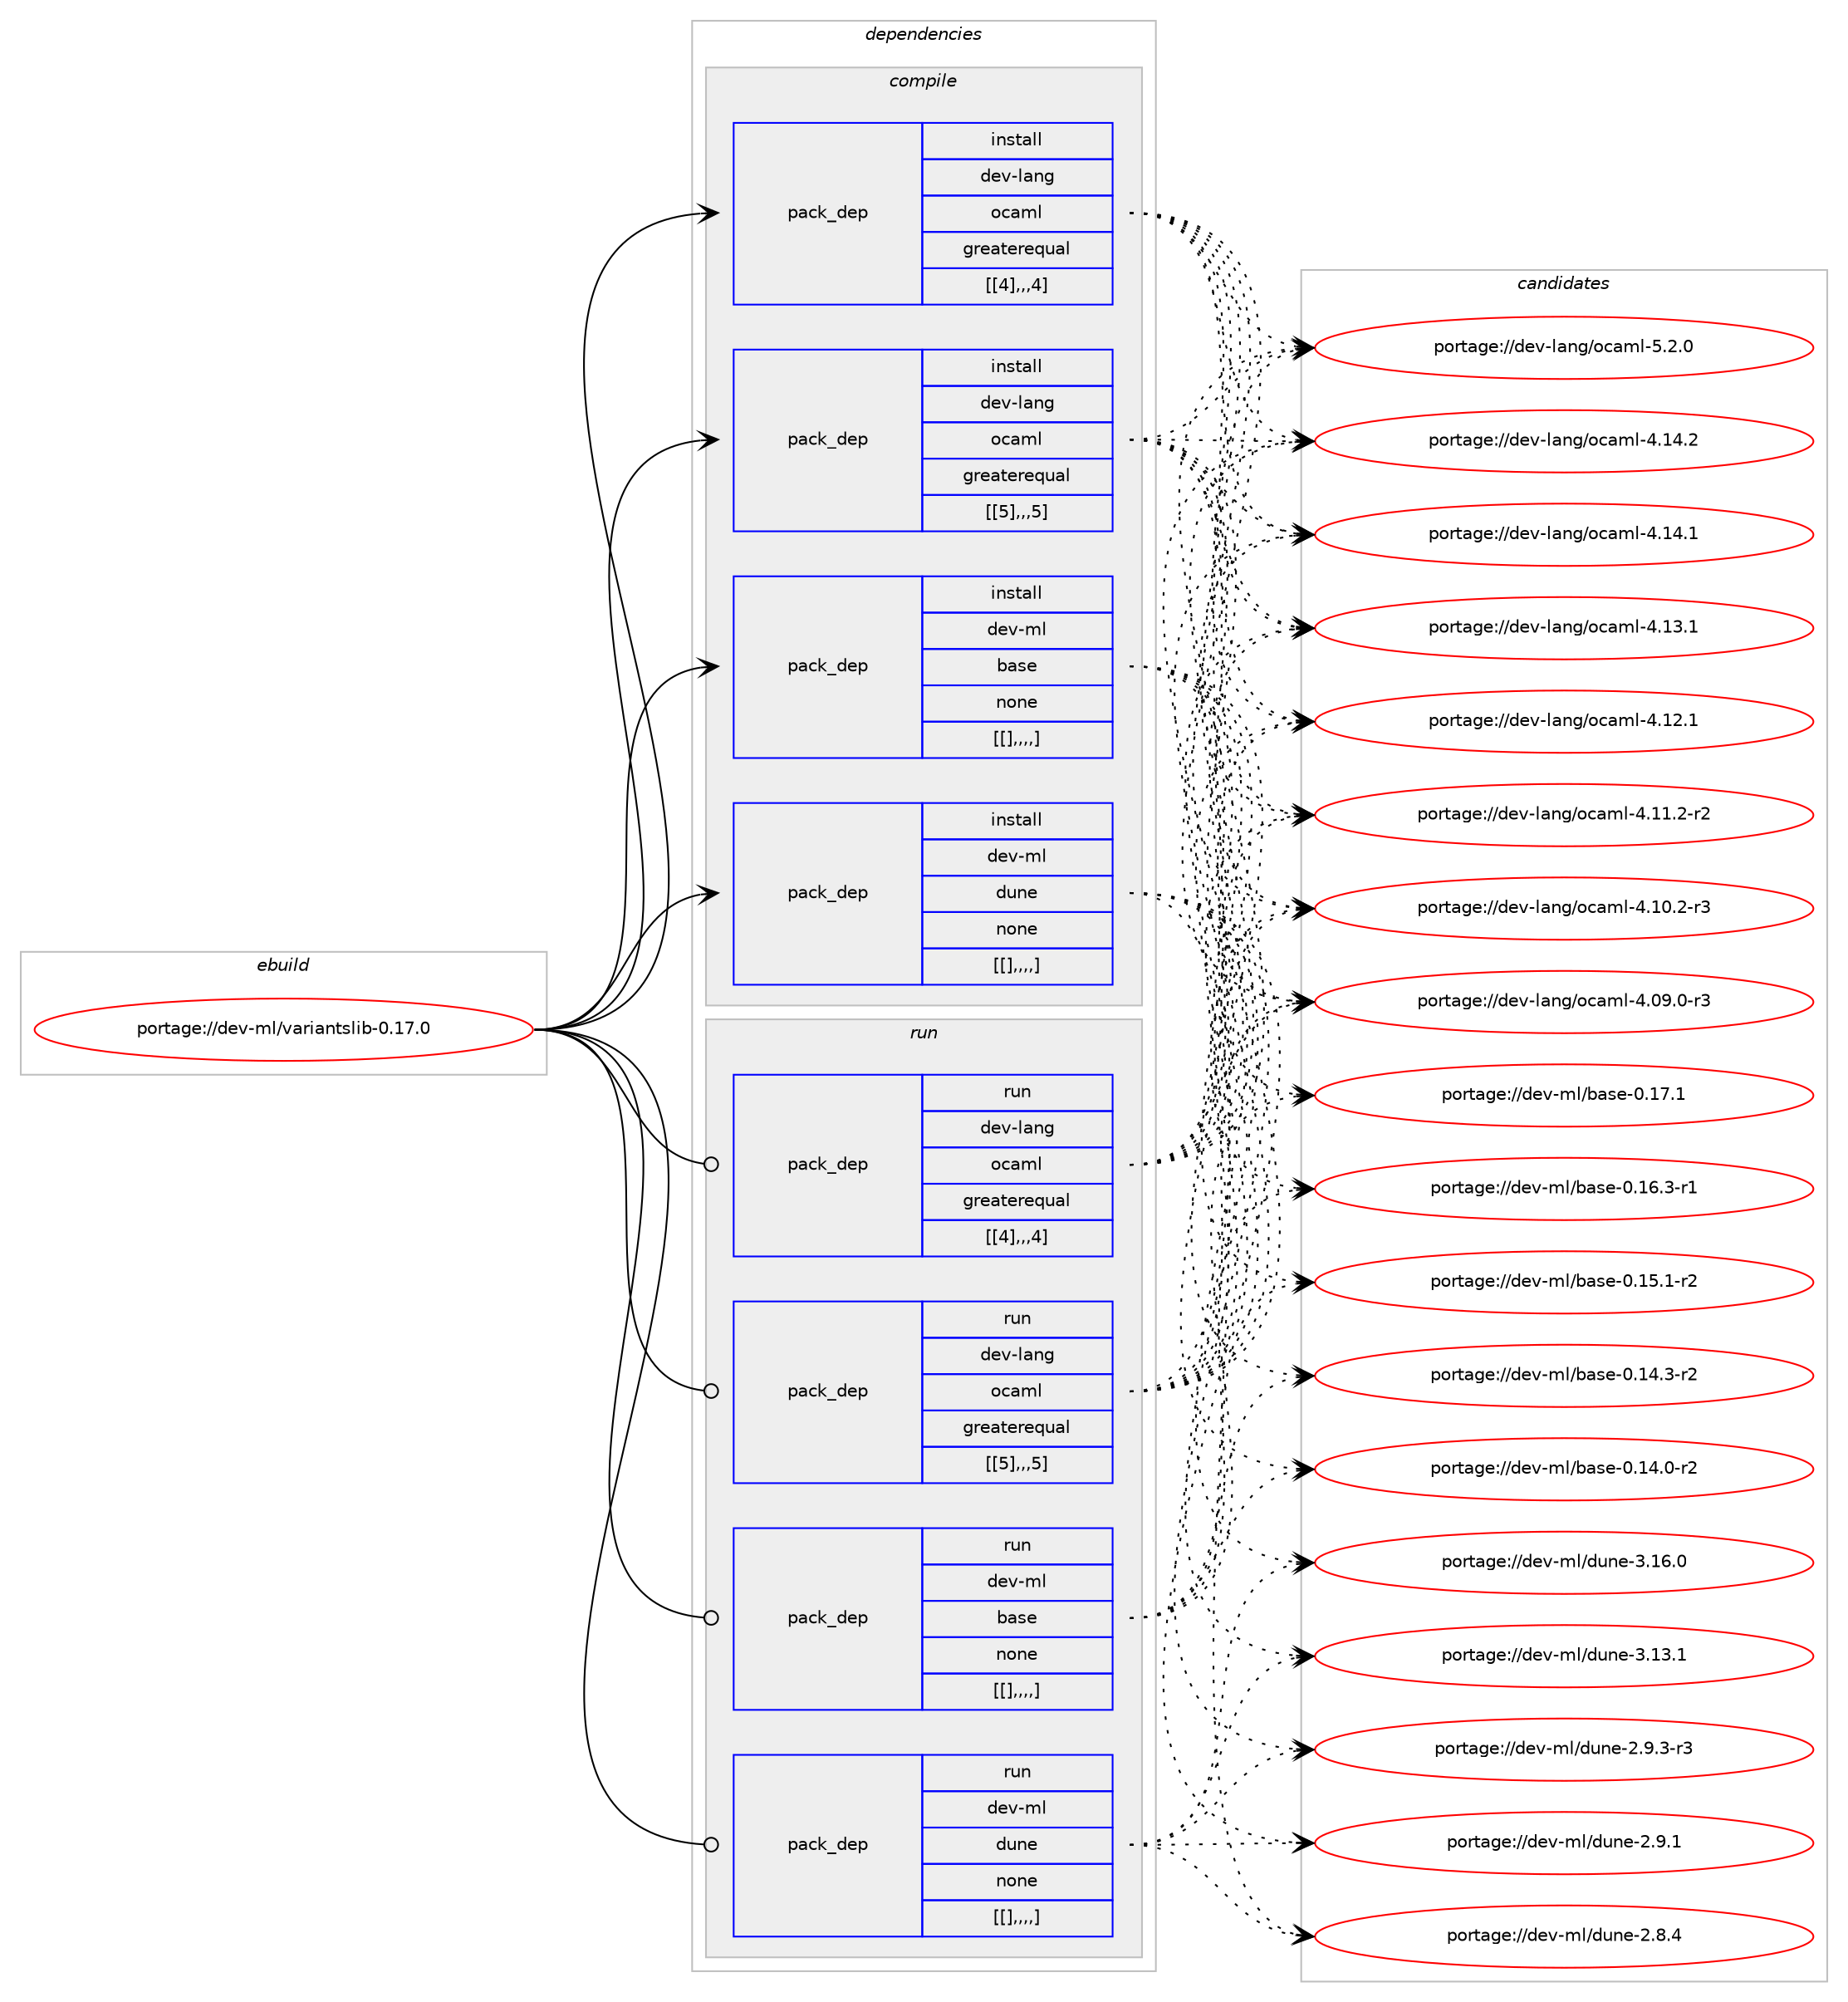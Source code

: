 digraph prolog {

# *************
# Graph options
# *************

newrank=true;
concentrate=true;
compound=true;
graph [rankdir=LR,fontname=Helvetica,fontsize=10,ranksep=1.5];#, ranksep=2.5, nodesep=0.2];
edge  [arrowhead=vee];
node  [fontname=Helvetica,fontsize=10];

# **********
# The ebuild
# **********

subgraph cluster_leftcol {
color=gray;
label=<<i>ebuild</i>>;
id [label="portage://dev-ml/variantslib-0.17.0", color=red, width=4, href="../dev-ml/variantslib-0.17.0.svg"];
}

# ****************
# The dependencies
# ****************

subgraph cluster_midcol {
color=gray;
label=<<i>dependencies</i>>;
subgraph cluster_compile {
fillcolor="#eeeeee";
style=filled;
label=<<i>compile</i>>;
subgraph pack94782 {
dependency126266 [label=<<TABLE BORDER="0" CELLBORDER="1" CELLSPACING="0" CELLPADDING="4" WIDTH="220"><TR><TD ROWSPAN="6" CELLPADDING="30">pack_dep</TD></TR><TR><TD WIDTH="110">install</TD></TR><TR><TD>dev-lang</TD></TR><TR><TD>ocaml</TD></TR><TR><TD>greaterequal</TD></TR><TR><TD>[[4],,,4]</TD></TR></TABLE>>, shape=none, color=blue];
}
id:e -> dependency126266:w [weight=20,style="solid",arrowhead="vee"];
subgraph pack94783 {
dependency126267 [label=<<TABLE BORDER="0" CELLBORDER="1" CELLSPACING="0" CELLPADDING="4" WIDTH="220"><TR><TD ROWSPAN="6" CELLPADDING="30">pack_dep</TD></TR><TR><TD WIDTH="110">install</TD></TR><TR><TD>dev-lang</TD></TR><TR><TD>ocaml</TD></TR><TR><TD>greaterequal</TD></TR><TR><TD>[[5],,,5]</TD></TR></TABLE>>, shape=none, color=blue];
}
id:e -> dependency126267:w [weight=20,style="solid",arrowhead="vee"];
subgraph pack94784 {
dependency126268 [label=<<TABLE BORDER="0" CELLBORDER="1" CELLSPACING="0" CELLPADDING="4" WIDTH="220"><TR><TD ROWSPAN="6" CELLPADDING="30">pack_dep</TD></TR><TR><TD WIDTH="110">install</TD></TR><TR><TD>dev-ml</TD></TR><TR><TD>base</TD></TR><TR><TD>none</TD></TR><TR><TD>[[],,,,]</TD></TR></TABLE>>, shape=none, color=blue];
}
id:e -> dependency126268:w [weight=20,style="solid",arrowhead="vee"];
subgraph pack94785 {
dependency126269 [label=<<TABLE BORDER="0" CELLBORDER="1" CELLSPACING="0" CELLPADDING="4" WIDTH="220"><TR><TD ROWSPAN="6" CELLPADDING="30">pack_dep</TD></TR><TR><TD WIDTH="110">install</TD></TR><TR><TD>dev-ml</TD></TR><TR><TD>dune</TD></TR><TR><TD>none</TD></TR><TR><TD>[[],,,,]</TD></TR></TABLE>>, shape=none, color=blue];
}
id:e -> dependency126269:w [weight=20,style="solid",arrowhead="vee"];
}
subgraph cluster_compileandrun {
fillcolor="#eeeeee";
style=filled;
label=<<i>compile and run</i>>;
}
subgraph cluster_run {
fillcolor="#eeeeee";
style=filled;
label=<<i>run</i>>;
subgraph pack94786 {
dependency126270 [label=<<TABLE BORDER="0" CELLBORDER="1" CELLSPACING="0" CELLPADDING="4" WIDTH="220"><TR><TD ROWSPAN="6" CELLPADDING="30">pack_dep</TD></TR><TR><TD WIDTH="110">run</TD></TR><TR><TD>dev-lang</TD></TR><TR><TD>ocaml</TD></TR><TR><TD>greaterequal</TD></TR><TR><TD>[[4],,,4]</TD></TR></TABLE>>, shape=none, color=blue];
}
id:e -> dependency126270:w [weight=20,style="solid",arrowhead="odot"];
subgraph pack94787 {
dependency126271 [label=<<TABLE BORDER="0" CELLBORDER="1" CELLSPACING="0" CELLPADDING="4" WIDTH="220"><TR><TD ROWSPAN="6" CELLPADDING="30">pack_dep</TD></TR><TR><TD WIDTH="110">run</TD></TR><TR><TD>dev-lang</TD></TR><TR><TD>ocaml</TD></TR><TR><TD>greaterequal</TD></TR><TR><TD>[[5],,,5]</TD></TR></TABLE>>, shape=none, color=blue];
}
id:e -> dependency126271:w [weight=20,style="solid",arrowhead="odot"];
subgraph pack94788 {
dependency126272 [label=<<TABLE BORDER="0" CELLBORDER="1" CELLSPACING="0" CELLPADDING="4" WIDTH="220"><TR><TD ROWSPAN="6" CELLPADDING="30">pack_dep</TD></TR><TR><TD WIDTH="110">run</TD></TR><TR><TD>dev-ml</TD></TR><TR><TD>base</TD></TR><TR><TD>none</TD></TR><TR><TD>[[],,,,]</TD></TR></TABLE>>, shape=none, color=blue];
}
id:e -> dependency126272:w [weight=20,style="solid",arrowhead="odot"];
subgraph pack94789 {
dependency126273 [label=<<TABLE BORDER="0" CELLBORDER="1" CELLSPACING="0" CELLPADDING="4" WIDTH="220"><TR><TD ROWSPAN="6" CELLPADDING="30">pack_dep</TD></TR><TR><TD WIDTH="110">run</TD></TR><TR><TD>dev-ml</TD></TR><TR><TD>dune</TD></TR><TR><TD>none</TD></TR><TR><TD>[[],,,,]</TD></TR></TABLE>>, shape=none, color=blue];
}
id:e -> dependency126273:w [weight=20,style="solid",arrowhead="odot"];
}
}

# **************
# The candidates
# **************

subgraph cluster_choices {
rank=same;
color=gray;
label=<<i>candidates</i>>;

subgraph choice94782 {
color=black;
nodesep=1;
choice1001011184510897110103471119997109108455346504648 [label="portage://dev-lang/ocaml-5.2.0", color=red, width=4,href="../dev-lang/ocaml-5.2.0.svg"];
choice100101118451089711010347111999710910845524649524650 [label="portage://dev-lang/ocaml-4.14.2", color=red, width=4,href="../dev-lang/ocaml-4.14.2.svg"];
choice100101118451089711010347111999710910845524649524649 [label="portage://dev-lang/ocaml-4.14.1", color=red, width=4,href="../dev-lang/ocaml-4.14.1.svg"];
choice100101118451089711010347111999710910845524649514649 [label="portage://dev-lang/ocaml-4.13.1", color=red, width=4,href="../dev-lang/ocaml-4.13.1.svg"];
choice100101118451089711010347111999710910845524649504649 [label="portage://dev-lang/ocaml-4.12.1", color=red, width=4,href="../dev-lang/ocaml-4.12.1.svg"];
choice1001011184510897110103471119997109108455246494946504511450 [label="portage://dev-lang/ocaml-4.11.2-r2", color=red, width=4,href="../dev-lang/ocaml-4.11.2-r2.svg"];
choice1001011184510897110103471119997109108455246494846504511451 [label="portage://dev-lang/ocaml-4.10.2-r3", color=red, width=4,href="../dev-lang/ocaml-4.10.2-r3.svg"];
choice1001011184510897110103471119997109108455246485746484511451 [label="portage://dev-lang/ocaml-4.09.0-r3", color=red, width=4,href="../dev-lang/ocaml-4.09.0-r3.svg"];
dependency126266:e -> choice1001011184510897110103471119997109108455346504648:w [style=dotted,weight="100"];
dependency126266:e -> choice100101118451089711010347111999710910845524649524650:w [style=dotted,weight="100"];
dependency126266:e -> choice100101118451089711010347111999710910845524649524649:w [style=dotted,weight="100"];
dependency126266:e -> choice100101118451089711010347111999710910845524649514649:w [style=dotted,weight="100"];
dependency126266:e -> choice100101118451089711010347111999710910845524649504649:w [style=dotted,weight="100"];
dependency126266:e -> choice1001011184510897110103471119997109108455246494946504511450:w [style=dotted,weight="100"];
dependency126266:e -> choice1001011184510897110103471119997109108455246494846504511451:w [style=dotted,weight="100"];
dependency126266:e -> choice1001011184510897110103471119997109108455246485746484511451:w [style=dotted,weight="100"];
}
subgraph choice94783 {
color=black;
nodesep=1;
choice1001011184510897110103471119997109108455346504648 [label="portage://dev-lang/ocaml-5.2.0", color=red, width=4,href="../dev-lang/ocaml-5.2.0.svg"];
choice100101118451089711010347111999710910845524649524650 [label="portage://dev-lang/ocaml-4.14.2", color=red, width=4,href="../dev-lang/ocaml-4.14.2.svg"];
choice100101118451089711010347111999710910845524649524649 [label="portage://dev-lang/ocaml-4.14.1", color=red, width=4,href="../dev-lang/ocaml-4.14.1.svg"];
choice100101118451089711010347111999710910845524649514649 [label="portage://dev-lang/ocaml-4.13.1", color=red, width=4,href="../dev-lang/ocaml-4.13.1.svg"];
choice100101118451089711010347111999710910845524649504649 [label="portage://dev-lang/ocaml-4.12.1", color=red, width=4,href="../dev-lang/ocaml-4.12.1.svg"];
choice1001011184510897110103471119997109108455246494946504511450 [label="portage://dev-lang/ocaml-4.11.2-r2", color=red, width=4,href="../dev-lang/ocaml-4.11.2-r2.svg"];
choice1001011184510897110103471119997109108455246494846504511451 [label="portage://dev-lang/ocaml-4.10.2-r3", color=red, width=4,href="../dev-lang/ocaml-4.10.2-r3.svg"];
choice1001011184510897110103471119997109108455246485746484511451 [label="portage://dev-lang/ocaml-4.09.0-r3", color=red, width=4,href="../dev-lang/ocaml-4.09.0-r3.svg"];
dependency126267:e -> choice1001011184510897110103471119997109108455346504648:w [style=dotted,weight="100"];
dependency126267:e -> choice100101118451089711010347111999710910845524649524650:w [style=dotted,weight="100"];
dependency126267:e -> choice100101118451089711010347111999710910845524649524649:w [style=dotted,weight="100"];
dependency126267:e -> choice100101118451089711010347111999710910845524649514649:w [style=dotted,weight="100"];
dependency126267:e -> choice100101118451089711010347111999710910845524649504649:w [style=dotted,weight="100"];
dependency126267:e -> choice1001011184510897110103471119997109108455246494946504511450:w [style=dotted,weight="100"];
dependency126267:e -> choice1001011184510897110103471119997109108455246494846504511451:w [style=dotted,weight="100"];
dependency126267:e -> choice1001011184510897110103471119997109108455246485746484511451:w [style=dotted,weight="100"];
}
subgraph choice94784 {
color=black;
nodesep=1;
choice1001011184510910847989711510145484649554649 [label="portage://dev-ml/base-0.17.1", color=red, width=4,href="../dev-ml/base-0.17.1.svg"];
choice10010111845109108479897115101454846495446514511449 [label="portage://dev-ml/base-0.16.3-r1", color=red, width=4,href="../dev-ml/base-0.16.3-r1.svg"];
choice10010111845109108479897115101454846495346494511450 [label="portage://dev-ml/base-0.15.1-r2", color=red, width=4,href="../dev-ml/base-0.15.1-r2.svg"];
choice10010111845109108479897115101454846495246514511450 [label="portage://dev-ml/base-0.14.3-r2", color=red, width=4,href="../dev-ml/base-0.14.3-r2.svg"];
choice10010111845109108479897115101454846495246484511450 [label="portage://dev-ml/base-0.14.0-r2", color=red, width=4,href="../dev-ml/base-0.14.0-r2.svg"];
dependency126268:e -> choice1001011184510910847989711510145484649554649:w [style=dotted,weight="100"];
dependency126268:e -> choice10010111845109108479897115101454846495446514511449:w [style=dotted,weight="100"];
dependency126268:e -> choice10010111845109108479897115101454846495346494511450:w [style=dotted,weight="100"];
dependency126268:e -> choice10010111845109108479897115101454846495246514511450:w [style=dotted,weight="100"];
dependency126268:e -> choice10010111845109108479897115101454846495246484511450:w [style=dotted,weight="100"];
}
subgraph choice94785 {
color=black;
nodesep=1;
choice100101118451091084710011711010145514649544648 [label="portage://dev-ml/dune-3.16.0", color=red, width=4,href="../dev-ml/dune-3.16.0.svg"];
choice100101118451091084710011711010145514649514649 [label="portage://dev-ml/dune-3.13.1", color=red, width=4,href="../dev-ml/dune-3.13.1.svg"];
choice10010111845109108471001171101014550465746514511451 [label="portage://dev-ml/dune-2.9.3-r3", color=red, width=4,href="../dev-ml/dune-2.9.3-r3.svg"];
choice1001011184510910847100117110101455046574649 [label="portage://dev-ml/dune-2.9.1", color=red, width=4,href="../dev-ml/dune-2.9.1.svg"];
choice1001011184510910847100117110101455046564652 [label="portage://dev-ml/dune-2.8.4", color=red, width=4,href="../dev-ml/dune-2.8.4.svg"];
dependency126269:e -> choice100101118451091084710011711010145514649544648:w [style=dotted,weight="100"];
dependency126269:e -> choice100101118451091084710011711010145514649514649:w [style=dotted,weight="100"];
dependency126269:e -> choice10010111845109108471001171101014550465746514511451:w [style=dotted,weight="100"];
dependency126269:e -> choice1001011184510910847100117110101455046574649:w [style=dotted,weight="100"];
dependency126269:e -> choice1001011184510910847100117110101455046564652:w [style=dotted,weight="100"];
}
subgraph choice94786 {
color=black;
nodesep=1;
choice1001011184510897110103471119997109108455346504648 [label="portage://dev-lang/ocaml-5.2.0", color=red, width=4,href="../dev-lang/ocaml-5.2.0.svg"];
choice100101118451089711010347111999710910845524649524650 [label="portage://dev-lang/ocaml-4.14.2", color=red, width=4,href="../dev-lang/ocaml-4.14.2.svg"];
choice100101118451089711010347111999710910845524649524649 [label="portage://dev-lang/ocaml-4.14.1", color=red, width=4,href="../dev-lang/ocaml-4.14.1.svg"];
choice100101118451089711010347111999710910845524649514649 [label="portage://dev-lang/ocaml-4.13.1", color=red, width=4,href="../dev-lang/ocaml-4.13.1.svg"];
choice100101118451089711010347111999710910845524649504649 [label="portage://dev-lang/ocaml-4.12.1", color=red, width=4,href="../dev-lang/ocaml-4.12.1.svg"];
choice1001011184510897110103471119997109108455246494946504511450 [label="portage://dev-lang/ocaml-4.11.2-r2", color=red, width=4,href="../dev-lang/ocaml-4.11.2-r2.svg"];
choice1001011184510897110103471119997109108455246494846504511451 [label="portage://dev-lang/ocaml-4.10.2-r3", color=red, width=4,href="../dev-lang/ocaml-4.10.2-r3.svg"];
choice1001011184510897110103471119997109108455246485746484511451 [label="portage://dev-lang/ocaml-4.09.0-r3", color=red, width=4,href="../dev-lang/ocaml-4.09.0-r3.svg"];
dependency126270:e -> choice1001011184510897110103471119997109108455346504648:w [style=dotted,weight="100"];
dependency126270:e -> choice100101118451089711010347111999710910845524649524650:w [style=dotted,weight="100"];
dependency126270:e -> choice100101118451089711010347111999710910845524649524649:w [style=dotted,weight="100"];
dependency126270:e -> choice100101118451089711010347111999710910845524649514649:w [style=dotted,weight="100"];
dependency126270:e -> choice100101118451089711010347111999710910845524649504649:w [style=dotted,weight="100"];
dependency126270:e -> choice1001011184510897110103471119997109108455246494946504511450:w [style=dotted,weight="100"];
dependency126270:e -> choice1001011184510897110103471119997109108455246494846504511451:w [style=dotted,weight="100"];
dependency126270:e -> choice1001011184510897110103471119997109108455246485746484511451:w [style=dotted,weight="100"];
}
subgraph choice94787 {
color=black;
nodesep=1;
choice1001011184510897110103471119997109108455346504648 [label="portage://dev-lang/ocaml-5.2.0", color=red, width=4,href="../dev-lang/ocaml-5.2.0.svg"];
choice100101118451089711010347111999710910845524649524650 [label="portage://dev-lang/ocaml-4.14.2", color=red, width=4,href="../dev-lang/ocaml-4.14.2.svg"];
choice100101118451089711010347111999710910845524649524649 [label="portage://dev-lang/ocaml-4.14.1", color=red, width=4,href="../dev-lang/ocaml-4.14.1.svg"];
choice100101118451089711010347111999710910845524649514649 [label="portage://dev-lang/ocaml-4.13.1", color=red, width=4,href="../dev-lang/ocaml-4.13.1.svg"];
choice100101118451089711010347111999710910845524649504649 [label="portage://dev-lang/ocaml-4.12.1", color=red, width=4,href="../dev-lang/ocaml-4.12.1.svg"];
choice1001011184510897110103471119997109108455246494946504511450 [label="portage://dev-lang/ocaml-4.11.2-r2", color=red, width=4,href="../dev-lang/ocaml-4.11.2-r2.svg"];
choice1001011184510897110103471119997109108455246494846504511451 [label="portage://dev-lang/ocaml-4.10.2-r3", color=red, width=4,href="../dev-lang/ocaml-4.10.2-r3.svg"];
choice1001011184510897110103471119997109108455246485746484511451 [label="portage://dev-lang/ocaml-4.09.0-r3", color=red, width=4,href="../dev-lang/ocaml-4.09.0-r3.svg"];
dependency126271:e -> choice1001011184510897110103471119997109108455346504648:w [style=dotted,weight="100"];
dependency126271:e -> choice100101118451089711010347111999710910845524649524650:w [style=dotted,weight="100"];
dependency126271:e -> choice100101118451089711010347111999710910845524649524649:w [style=dotted,weight="100"];
dependency126271:e -> choice100101118451089711010347111999710910845524649514649:w [style=dotted,weight="100"];
dependency126271:e -> choice100101118451089711010347111999710910845524649504649:w [style=dotted,weight="100"];
dependency126271:e -> choice1001011184510897110103471119997109108455246494946504511450:w [style=dotted,weight="100"];
dependency126271:e -> choice1001011184510897110103471119997109108455246494846504511451:w [style=dotted,weight="100"];
dependency126271:e -> choice1001011184510897110103471119997109108455246485746484511451:w [style=dotted,weight="100"];
}
subgraph choice94788 {
color=black;
nodesep=1;
choice1001011184510910847989711510145484649554649 [label="portage://dev-ml/base-0.17.1", color=red, width=4,href="../dev-ml/base-0.17.1.svg"];
choice10010111845109108479897115101454846495446514511449 [label="portage://dev-ml/base-0.16.3-r1", color=red, width=4,href="../dev-ml/base-0.16.3-r1.svg"];
choice10010111845109108479897115101454846495346494511450 [label="portage://dev-ml/base-0.15.1-r2", color=red, width=4,href="../dev-ml/base-0.15.1-r2.svg"];
choice10010111845109108479897115101454846495246514511450 [label="portage://dev-ml/base-0.14.3-r2", color=red, width=4,href="../dev-ml/base-0.14.3-r2.svg"];
choice10010111845109108479897115101454846495246484511450 [label="portage://dev-ml/base-0.14.0-r2", color=red, width=4,href="../dev-ml/base-0.14.0-r2.svg"];
dependency126272:e -> choice1001011184510910847989711510145484649554649:w [style=dotted,weight="100"];
dependency126272:e -> choice10010111845109108479897115101454846495446514511449:w [style=dotted,weight="100"];
dependency126272:e -> choice10010111845109108479897115101454846495346494511450:w [style=dotted,weight="100"];
dependency126272:e -> choice10010111845109108479897115101454846495246514511450:w [style=dotted,weight="100"];
dependency126272:e -> choice10010111845109108479897115101454846495246484511450:w [style=dotted,weight="100"];
}
subgraph choice94789 {
color=black;
nodesep=1;
choice100101118451091084710011711010145514649544648 [label="portage://dev-ml/dune-3.16.0", color=red, width=4,href="../dev-ml/dune-3.16.0.svg"];
choice100101118451091084710011711010145514649514649 [label="portage://dev-ml/dune-3.13.1", color=red, width=4,href="../dev-ml/dune-3.13.1.svg"];
choice10010111845109108471001171101014550465746514511451 [label="portage://dev-ml/dune-2.9.3-r3", color=red, width=4,href="../dev-ml/dune-2.9.3-r3.svg"];
choice1001011184510910847100117110101455046574649 [label="portage://dev-ml/dune-2.9.1", color=red, width=4,href="../dev-ml/dune-2.9.1.svg"];
choice1001011184510910847100117110101455046564652 [label="portage://dev-ml/dune-2.8.4", color=red, width=4,href="../dev-ml/dune-2.8.4.svg"];
dependency126273:e -> choice100101118451091084710011711010145514649544648:w [style=dotted,weight="100"];
dependency126273:e -> choice100101118451091084710011711010145514649514649:w [style=dotted,weight="100"];
dependency126273:e -> choice10010111845109108471001171101014550465746514511451:w [style=dotted,weight="100"];
dependency126273:e -> choice1001011184510910847100117110101455046574649:w [style=dotted,weight="100"];
dependency126273:e -> choice1001011184510910847100117110101455046564652:w [style=dotted,weight="100"];
}
}

}
